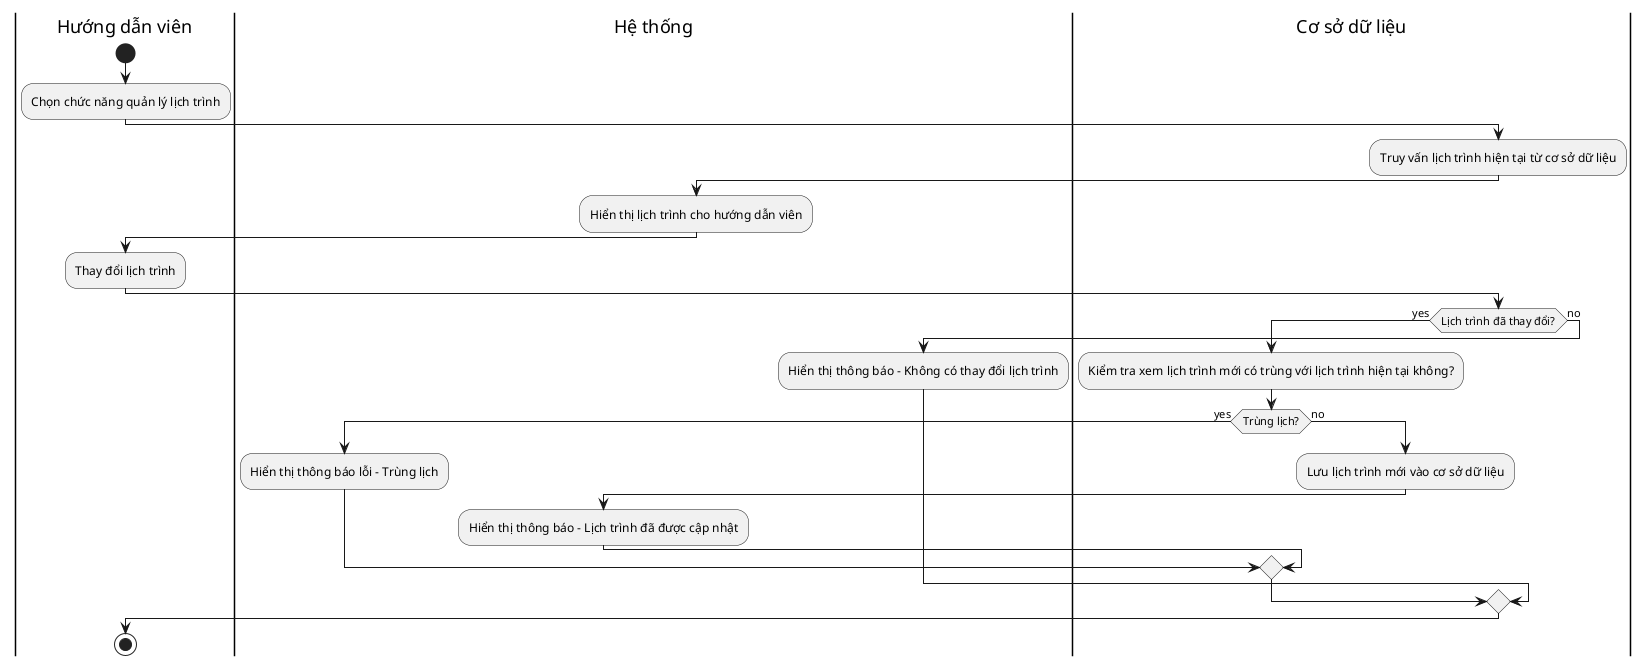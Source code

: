 @startuml manageSchedule_activity_diagram
|Hướng dẫn viên|
start
:Chọn chức năng quản lý lịch trình;
|Hệ thống|
|Cơ sở dữ liệu|
:Truy vấn lịch trình hiện tại từ cơ sở dữ liệu;
|Hệ thống|
:Hiển thị lịch trình cho hướng dẫn viên;
|Hướng dẫn viên|
:Thay đổi lịch trình;
|Hệ thống|
|Cơ sở dữ liệu|
if (Lịch trình đã thay đổi?) then (yes)
    :Kiểm tra xem lịch trình mới có trùng với lịch trình hiện tại không?;
    if (Trùng lịch?) then (yes)
        |Hệ thống|
        :Hiển thị thông báo lỗi - Trùng lịch;
    else (no)
        |Cơ sở dữ liệu|
        :Lưu lịch trình mới vào cơ sở dữ liệu;
        |Hệ thống|
        :Hiển thị thông báo - Lịch trình đã được cập nhật;
    endif
else (no)
    |Hệ thống|
    :Hiển thị thông báo - Không có thay đổi lịch trình;
endif
|Hướng dẫn viên|

stop

@enduml
